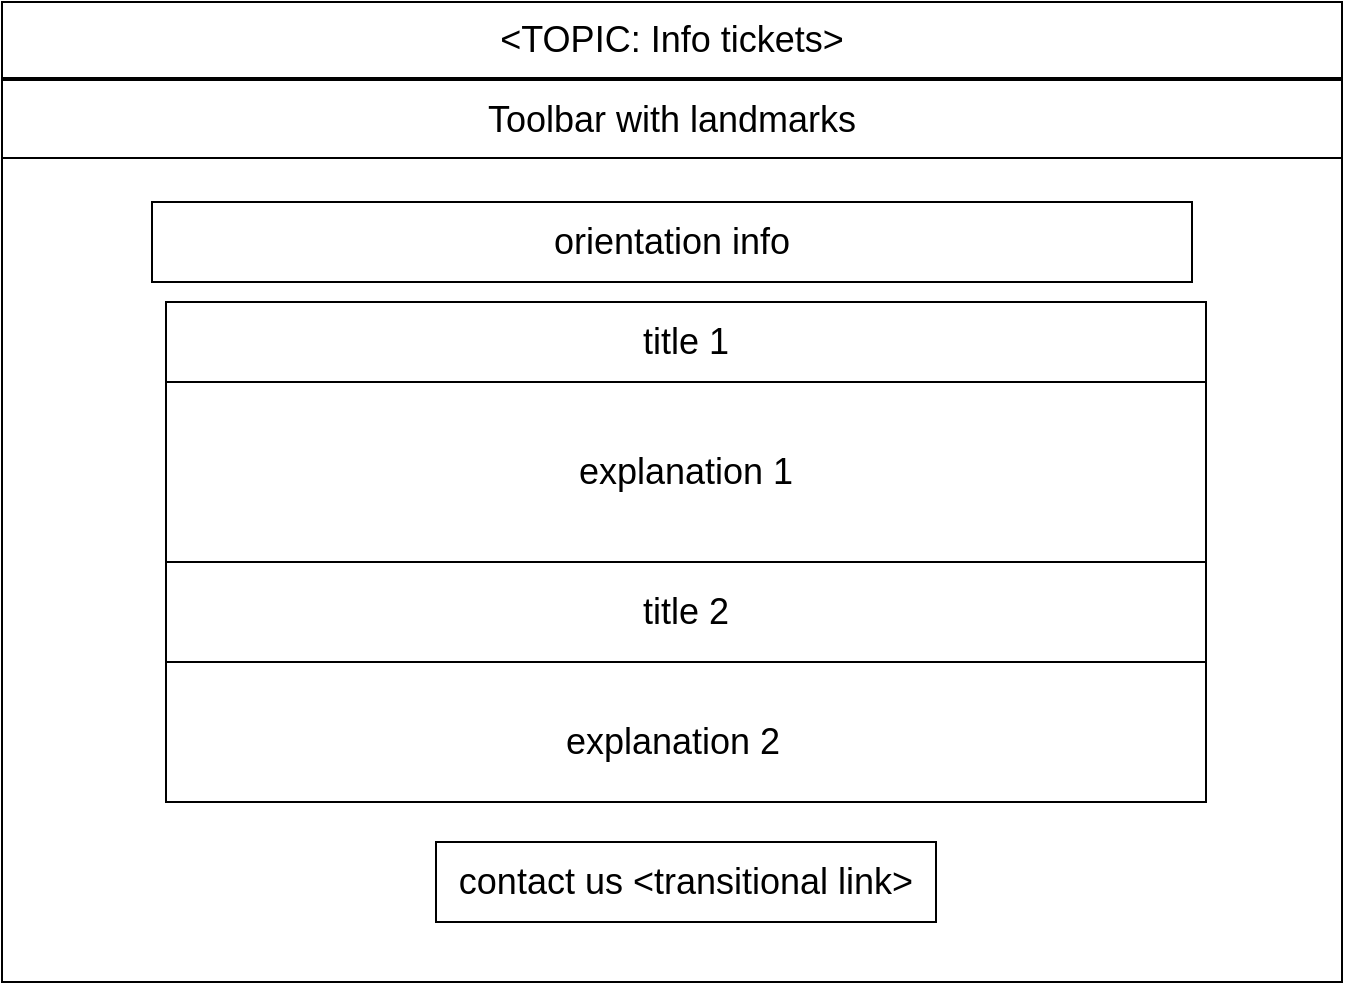 <mxfile version="10.9.5" type="device"><diagram id="u9o09Kq5SHA_BDpGMf4i" name="Page-1"><mxGraphModel dx="1264" dy="595" grid="1" gridSize="10" guides="1" tooltips="1" connect="1" arrows="1" fold="1" page="1" pageScale="1" pageWidth="827" pageHeight="1169" math="0" shadow="0"><root><mxCell id="0"/><mxCell id="1" parent="0"/><mxCell id="jcGAWVzo7ZWAxNOnF3j5-1" value="" style="rounded=0;whiteSpace=wrap;html=1;" parent="1" vertex="1"><mxGeometry x="78" y="20" width="670" height="490" as="geometry"/></mxCell><mxCell id="jcGAWVzo7ZWAxNOnF3j5-3" value="&lt;div style=&quot;text-align: left ; font-size: 18px&quot;&gt;&lt;span&gt;&amp;lt;TOPIC: Info tickets&amp;gt;&lt;/span&gt;&lt;br&gt;&lt;/div&gt;" style="rounded=0;whiteSpace=wrap;html=1;fontSize=18;" parent="1" vertex="1"><mxGeometry x="78" y="20" width="670" height="38" as="geometry"/></mxCell><mxCell id="jcGAWVzo7ZWAxNOnF3j5-5" value="Toolbar with landmarks" style="rounded=0;whiteSpace=wrap;html=1;fontSize=18;" parent="1" vertex="1"><mxGeometry x="78" y="59" width="670" height="39" as="geometry"/></mxCell><mxCell id="7fanQFr55g66szP2ihio-1" value="title 1" style="rounded=0;whiteSpace=wrap;html=1;fontSize=18;" parent="1" vertex="1"><mxGeometry x="160" y="170" width="520" height="40" as="geometry"/></mxCell><mxCell id="7fanQFr55g66szP2ihio-2" value="explanation 1" style="rounded=0;whiteSpace=wrap;html=1;fontSize=18;" parent="1" vertex="1"><mxGeometry x="160" y="210" width="520" height="90" as="geometry"/></mxCell><mxCell id="7fanQFr55g66szP2ihio-3" value="title 2" style="rounded=0;whiteSpace=wrap;html=1;fontSize=18;" parent="1" vertex="1"><mxGeometry x="160" y="300" width="520" height="50" as="geometry"/></mxCell><mxCell id="7fanQFr55g66szP2ihio-4" value="" style="rounded=0;whiteSpace=wrap;html=1;fontSize=18;" parent="1" vertex="1"><mxGeometry x="160" y="350" width="520" height="70" as="geometry"/></mxCell><mxCell id="7fanQFr55g66szP2ihio-7" value="&lt;font style=&quot;font-size: 18px&quot;&gt;explanation 2&lt;/font&gt;" style="text;html=1;strokeColor=none;fillColor=none;align=center;verticalAlign=middle;whiteSpace=wrap;rounded=0;" parent="1" vertex="1"><mxGeometry x="345" y="380" width="137" height="20" as="geometry"/></mxCell><mxCell id="PxJhVY_nhOI7jcNN4E1p-1" value="orientation info" style="rounded=0;whiteSpace=wrap;html=1;fontSize=18;" vertex="1" parent="1"><mxGeometry x="153" y="120" width="520" height="40" as="geometry"/></mxCell><mxCell id="PxJhVY_nhOI7jcNN4E1p-2" value="&lt;font style=&quot;font-size: 18px&quot;&gt;contact us &amp;lt;transitional link&amp;gt;&lt;/font&gt;" style="text;html=1;strokeColor=#000000;fillColor=none;align=center;verticalAlign=middle;whiteSpace=wrap;rounded=0;" vertex="1" parent="1"><mxGeometry x="295" y="440" width="250" height="40" as="geometry"/></mxCell></root></mxGraphModel></diagram></mxfile>